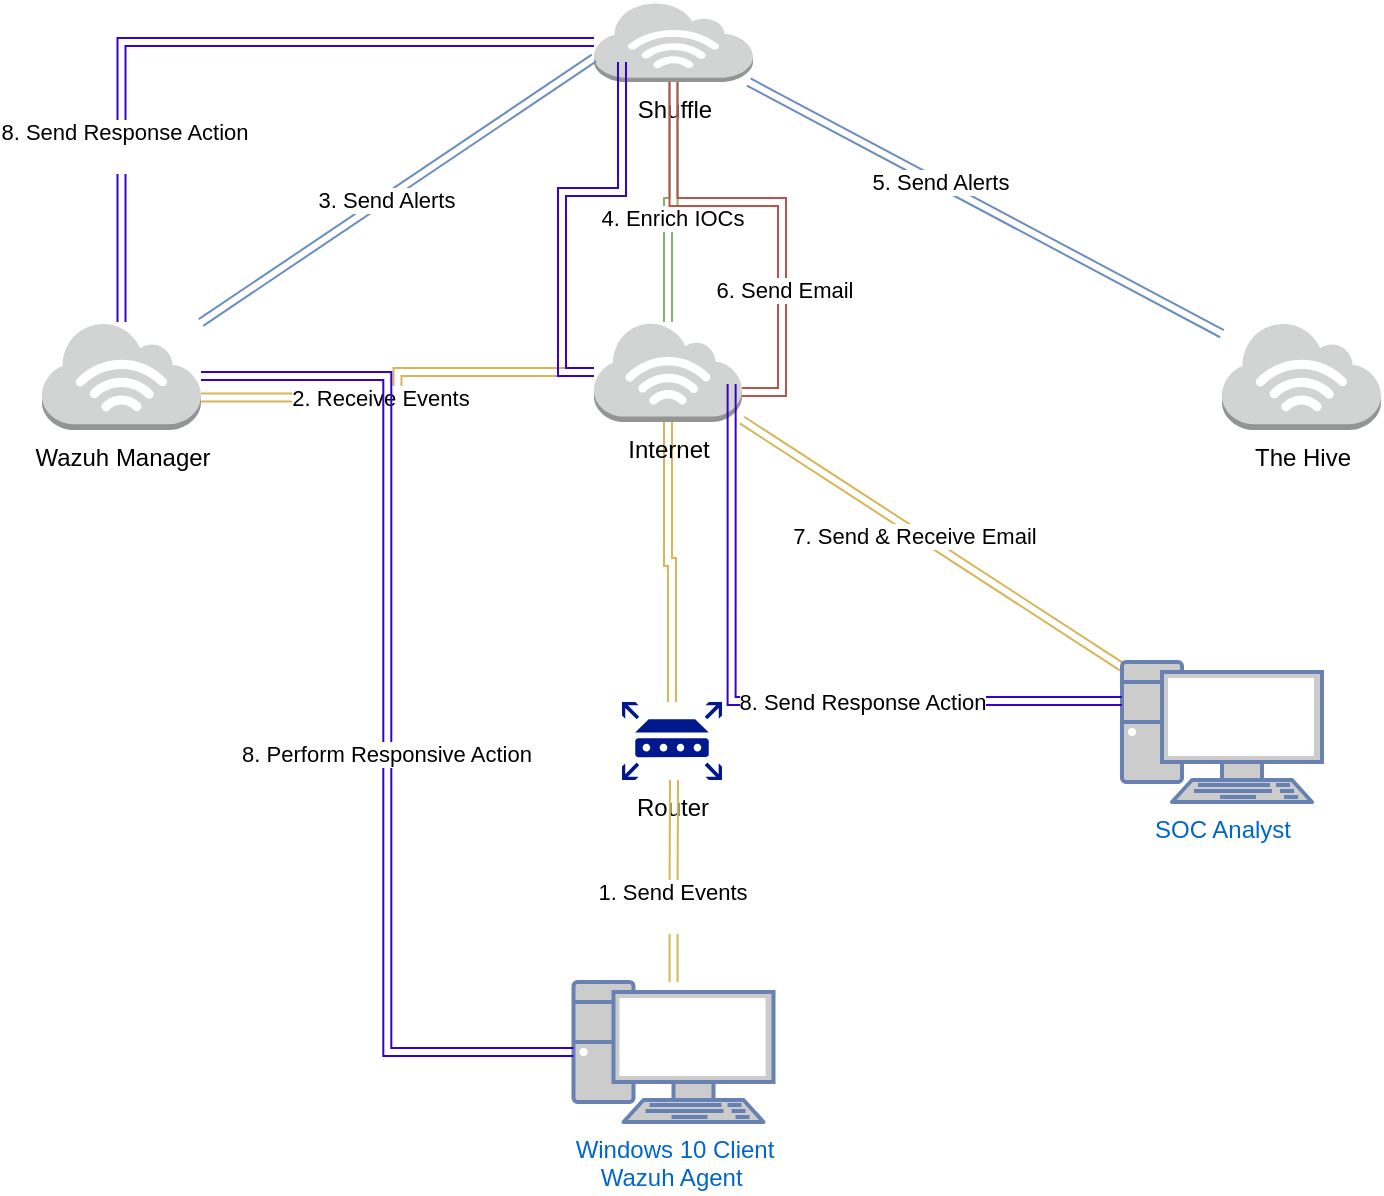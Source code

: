 <mxfile version="24.4.9" type="github">
  <diagram name="Page-1" id="O6B_Zb0vm14IqtCXPeRX">
    <mxGraphModel dx="1434" dy="784" grid="1" gridSize="10" guides="1" tooltips="1" connect="1" arrows="1" fold="1" page="1" pageScale="1" pageWidth="850" pageHeight="1100" math="0" shadow="0">
      <root>
        <mxCell id="0" />
        <mxCell id="1" parent="0" />
        <mxCell id="XZ4pZrW2lOcdoJRMUi_P-1" value="Windows 10 Client&lt;div&gt;Wazuh Agent&amp;nbsp;&lt;/div&gt;" style="fontColor=#0066CC;verticalAlign=top;verticalLabelPosition=bottom;labelPosition=center;align=center;html=1;outlineConnect=0;fillColor=#CCCCCC;strokeColor=#6881B3;gradientColor=none;gradientDirection=north;strokeWidth=2;shape=mxgraph.networks.pc;" vertex="1" parent="1">
          <mxGeometry x="365.75" y="550" width="100" height="70" as="geometry" />
        </mxCell>
        <mxCell id="XZ4pZrW2lOcdoJRMUi_P-11" style="edgeStyle=orthogonalEdgeStyle;rounded=0;orthogonalLoop=1;jettySize=auto;html=1;shape=link;fillColor=#fff2cc;strokeColor=#d6b656;" edge="1" parent="1" source="XZ4pZrW2lOcdoJRMUi_P-2" target="XZ4pZrW2lOcdoJRMUi_P-3">
          <mxGeometry relative="1" as="geometry" />
        </mxCell>
        <mxCell id="XZ4pZrW2lOcdoJRMUi_P-2" value="Router" style="sketch=0;aspect=fixed;pointerEvents=1;shadow=0;dashed=0;html=1;strokeColor=none;labelPosition=center;verticalLabelPosition=bottom;verticalAlign=top;align=center;fillColor=#00188D;shape=mxgraph.mscae.enterprise.router" vertex="1" parent="1">
          <mxGeometry x="390" y="410" width="50" height="39" as="geometry" />
        </mxCell>
        <mxCell id="XZ4pZrW2lOcdoJRMUi_P-23" style="rounded=0;orthogonalLoop=1;jettySize=auto;html=1;shape=link;fillColor=#fff2cc;strokeColor=#d6b656;" edge="1" parent="1" source="XZ4pZrW2lOcdoJRMUi_P-3" target="XZ4pZrW2lOcdoJRMUi_P-8">
          <mxGeometry relative="1" as="geometry" />
        </mxCell>
        <mxCell id="XZ4pZrW2lOcdoJRMUi_P-24" value="7. Send &amp;amp; Receive Email" style="edgeLabel;html=1;align=center;verticalAlign=middle;resizable=0;points=[];" vertex="1" connectable="0" parent="XZ4pZrW2lOcdoJRMUi_P-23">
          <mxGeometry x="-0.092" y="-2" relative="1" as="geometry">
            <mxPoint as="offset" />
          </mxGeometry>
        </mxCell>
        <mxCell id="XZ4pZrW2lOcdoJRMUi_P-3" value="Internet&lt;div&gt;&lt;br&gt;&lt;/div&gt;" style="outlineConnect=0;dashed=0;verticalLabelPosition=bottom;verticalAlign=top;align=center;html=1;shape=mxgraph.aws3.internet_3;fillColor=#D2D3D3;gradientColor=none;" vertex="1" parent="1">
          <mxGeometry x="376" y="220" width="74" height="50" as="geometry" />
        </mxCell>
        <mxCell id="XZ4pZrW2lOcdoJRMUi_P-4" value="&lt;div&gt;Wazuh Manager&lt;/div&gt;&lt;div&gt;&lt;br&gt;&lt;/div&gt;" style="outlineConnect=0;dashed=0;verticalLabelPosition=bottom;verticalAlign=top;align=center;html=1;shape=mxgraph.aws3.internet_3;fillColor=#D2D3D3;gradientColor=none;" vertex="1" parent="1">
          <mxGeometry x="100" y="220" width="79.5" height="54" as="geometry" />
        </mxCell>
        <mxCell id="XZ4pZrW2lOcdoJRMUi_P-5" value="The Hive&lt;div&gt;&lt;br&gt;&lt;/div&gt;" style="outlineConnect=0;dashed=0;verticalLabelPosition=bottom;verticalAlign=top;align=center;html=1;shape=mxgraph.aws3.internet_3;fillColor=#D2D3D3;gradientColor=none;" vertex="1" parent="1">
          <mxGeometry x="690" y="220" width="79.5" height="54" as="geometry" />
        </mxCell>
        <mxCell id="XZ4pZrW2lOcdoJRMUi_P-19" style="rounded=0;orthogonalLoop=1;jettySize=auto;html=1;shape=link;fillColor=#dae8fc;strokeColor=#6c8ebf;" edge="1" parent="1" source="XZ4pZrW2lOcdoJRMUi_P-6" target="XZ4pZrW2lOcdoJRMUi_P-5">
          <mxGeometry relative="1" as="geometry" />
        </mxCell>
        <mxCell id="XZ4pZrW2lOcdoJRMUi_P-20" value="5. Send Alerts" style="edgeLabel;html=1;align=center;verticalAlign=middle;resizable=0;points=[];" vertex="1" connectable="0" parent="XZ4pZrW2lOcdoJRMUi_P-19">
          <mxGeometry x="-0.195" y="1" relative="1" as="geometry">
            <mxPoint as="offset" />
          </mxGeometry>
        </mxCell>
        <mxCell id="XZ4pZrW2lOcdoJRMUi_P-28" style="edgeStyle=orthogonalEdgeStyle;rounded=0;orthogonalLoop=1;jettySize=auto;html=1;shape=link;fillColor=#6a00ff;strokeColor=#3700CC;" edge="1" parent="1" source="XZ4pZrW2lOcdoJRMUi_P-6" target="XZ4pZrW2lOcdoJRMUi_P-4">
          <mxGeometry relative="1" as="geometry" />
        </mxCell>
        <mxCell id="XZ4pZrW2lOcdoJRMUi_P-29" value="8. Send Response Action&lt;div&gt;&lt;br&gt;&lt;/div&gt;" style="edgeLabel;html=1;align=center;verticalAlign=middle;resizable=0;points=[];" vertex="1" connectable="0" parent="XZ4pZrW2lOcdoJRMUi_P-28">
          <mxGeometry x="0.527" y="1" relative="1" as="geometry">
            <mxPoint as="offset" />
          </mxGeometry>
        </mxCell>
        <mxCell id="XZ4pZrW2lOcdoJRMUi_P-6" value="&lt;div&gt;Shuffle&lt;/div&gt;&lt;div&gt;&lt;br&gt;&lt;/div&gt;" style="outlineConnect=0;dashed=0;verticalLabelPosition=bottom;verticalAlign=top;align=center;html=1;shape=mxgraph.aws3.internet_3;fillColor=#D2D3D3;gradientColor=none;" vertex="1" parent="1">
          <mxGeometry x="376" y="60" width="79.5" height="40" as="geometry" />
        </mxCell>
        <mxCell id="XZ4pZrW2lOcdoJRMUi_P-8" value="SOC Analyst&lt;div&gt;&lt;br&gt;&lt;/div&gt;" style="fontColor=#0066CC;verticalAlign=top;verticalLabelPosition=bottom;labelPosition=center;align=center;html=1;outlineConnect=0;fillColor=#CCCCCC;strokeColor=#6881B3;gradientColor=none;gradientDirection=north;strokeWidth=2;shape=mxgraph.networks.pc;" vertex="1" parent="1">
          <mxGeometry x="640" y="390" width="100" height="70" as="geometry" />
        </mxCell>
        <mxCell id="XZ4pZrW2lOcdoJRMUi_P-9" style="edgeStyle=orthogonalEdgeStyle;rounded=0;orthogonalLoop=1;jettySize=auto;html=1;entryX=0.52;entryY=1;entryDx=0;entryDy=0;entryPerimeter=0;startArrow=classic;startFill=1;shape=link;fillColor=#fff2cc;strokeColor=#d6b656;" edge="1" parent="1" source="XZ4pZrW2lOcdoJRMUi_P-1" target="XZ4pZrW2lOcdoJRMUi_P-2">
          <mxGeometry relative="1" as="geometry" />
        </mxCell>
        <mxCell id="XZ4pZrW2lOcdoJRMUi_P-10" value="1. Send Events&lt;div&gt;&lt;br&gt;&lt;/div&gt;" style="edgeLabel;html=1;align=center;verticalAlign=middle;resizable=0;points=[];" vertex="1" connectable="0" parent="XZ4pZrW2lOcdoJRMUi_P-9">
          <mxGeometry x="-0.249" y="1" relative="1" as="geometry">
            <mxPoint as="offset" />
          </mxGeometry>
        </mxCell>
        <mxCell id="XZ4pZrW2lOcdoJRMUi_P-12" style="edgeStyle=orthogonalEdgeStyle;rounded=0;orthogonalLoop=1;jettySize=auto;html=1;entryX=1;entryY=0.7;entryDx=0;entryDy=0;entryPerimeter=0;shape=link;fillColor=#fff2cc;strokeColor=#d6b656;" edge="1" parent="1" source="XZ4pZrW2lOcdoJRMUi_P-3" target="XZ4pZrW2lOcdoJRMUi_P-4">
          <mxGeometry relative="1" as="geometry" />
        </mxCell>
        <mxCell id="XZ4pZrW2lOcdoJRMUi_P-13" value="2. Receive Events" style="edgeLabel;html=1;align=center;verticalAlign=middle;resizable=0;points=[];" vertex="1" connectable="0" parent="XZ4pZrW2lOcdoJRMUi_P-12">
          <mxGeometry x="0.146" relative="1" as="geometry">
            <mxPoint as="offset" />
          </mxGeometry>
        </mxCell>
        <mxCell id="XZ4pZrW2lOcdoJRMUi_P-15" style="rounded=0;orthogonalLoop=1;jettySize=auto;html=1;entryX=0;entryY=0.7;entryDx=0;entryDy=0;entryPerimeter=0;shape=link;fillColor=#dae8fc;strokeColor=#6c8ebf;" edge="1" parent="1" source="XZ4pZrW2lOcdoJRMUi_P-4" target="XZ4pZrW2lOcdoJRMUi_P-6">
          <mxGeometry relative="1" as="geometry" />
        </mxCell>
        <mxCell id="XZ4pZrW2lOcdoJRMUi_P-16" value="3. Send Alerts" style="edgeLabel;html=1;align=center;verticalAlign=middle;resizable=0;points=[];" vertex="1" connectable="0" parent="XZ4pZrW2lOcdoJRMUi_P-15">
          <mxGeometry x="-0.063" y="-1" relative="1" as="geometry">
            <mxPoint as="offset" />
          </mxGeometry>
        </mxCell>
        <mxCell id="XZ4pZrW2lOcdoJRMUi_P-17" style="edgeStyle=orthogonalEdgeStyle;rounded=0;orthogonalLoop=1;jettySize=auto;html=1;entryX=0.5;entryY=1;entryDx=0;entryDy=0;entryPerimeter=0;shape=link;fillColor=#d5e8d4;strokeColor=#82b366;" edge="1" parent="1" source="XZ4pZrW2lOcdoJRMUi_P-3" target="XZ4pZrW2lOcdoJRMUi_P-6">
          <mxGeometry relative="1" as="geometry" />
        </mxCell>
        <mxCell id="XZ4pZrW2lOcdoJRMUi_P-18" value="4. Enrich IOCs" style="edgeLabel;html=1;align=center;verticalAlign=middle;resizable=0;points=[];" vertex="1" connectable="0" parent="XZ4pZrW2lOcdoJRMUi_P-17">
          <mxGeometry x="-0.15" y="-2" relative="1" as="geometry">
            <mxPoint as="offset" />
          </mxGeometry>
        </mxCell>
        <mxCell id="XZ4pZrW2lOcdoJRMUi_P-21" style="rounded=0;orthogonalLoop=1;jettySize=auto;html=1;entryX=1;entryY=0.7;entryDx=0;entryDy=0;entryPerimeter=0;edgeStyle=orthogonalEdgeStyle;fillColor=#f8cecc;strokeColor=#b85450;shape=link;" edge="1" parent="1" source="XZ4pZrW2lOcdoJRMUi_P-6" target="XZ4pZrW2lOcdoJRMUi_P-3">
          <mxGeometry relative="1" as="geometry" />
        </mxCell>
        <mxCell id="XZ4pZrW2lOcdoJRMUi_P-22" value="6. Send Email" style="edgeLabel;html=1;align=center;verticalAlign=middle;resizable=0;points=[];" vertex="1" connectable="0" parent="XZ4pZrW2lOcdoJRMUi_P-21">
          <mxGeometry x="0.379" y="1" relative="1" as="geometry">
            <mxPoint as="offset" />
          </mxGeometry>
        </mxCell>
        <mxCell id="XZ4pZrW2lOcdoJRMUi_P-25" style="edgeStyle=orthogonalEdgeStyle;rounded=0;orthogonalLoop=1;jettySize=auto;html=1;entryX=0.93;entryY=0.93;entryDx=0;entryDy=0;entryPerimeter=0;shape=link;fillColor=#6a00ff;strokeColor=#3700CC;" edge="1" parent="1">
          <mxGeometry relative="1" as="geometry">
            <mxPoint x="640" y="409.5" as="sourcePoint" />
            <mxPoint x="444.82" y="251" as="targetPoint" />
            <Array as="points">
              <mxPoint x="445" y="410" />
            </Array>
          </mxGeometry>
        </mxCell>
        <mxCell id="XZ4pZrW2lOcdoJRMUi_P-26" value="8. Send Response Action" style="edgeLabel;html=1;align=center;verticalAlign=middle;resizable=0;points=[];" vertex="1" connectable="0" parent="XZ4pZrW2lOcdoJRMUi_P-25">
          <mxGeometry x="-0.265" relative="1" as="geometry">
            <mxPoint as="offset" />
          </mxGeometry>
        </mxCell>
        <mxCell id="XZ4pZrW2lOcdoJRMUi_P-27" style="edgeStyle=orthogonalEdgeStyle;rounded=0;orthogonalLoop=1;jettySize=auto;html=1;entryX=0.176;entryY=0.75;entryDx=0;entryDy=0;entryPerimeter=0;shape=link;fillColor=#6a00ff;strokeColor=#3700CC;" edge="1" parent="1" source="XZ4pZrW2lOcdoJRMUi_P-3" target="XZ4pZrW2lOcdoJRMUi_P-6">
          <mxGeometry relative="1" as="geometry">
            <Array as="points">
              <mxPoint x="360" y="245" />
              <mxPoint x="360" y="155" />
              <mxPoint x="390" y="155" />
            </Array>
          </mxGeometry>
        </mxCell>
        <mxCell id="XZ4pZrW2lOcdoJRMUi_P-30" style="edgeStyle=orthogonalEdgeStyle;rounded=0;orthogonalLoop=1;jettySize=auto;html=1;entryX=0;entryY=0.5;entryDx=0;entryDy=0;entryPerimeter=0;shape=link;fillColor=#6a00ff;strokeColor=#3700CC;" edge="1" parent="1" source="XZ4pZrW2lOcdoJRMUi_P-4" target="XZ4pZrW2lOcdoJRMUi_P-1">
          <mxGeometry relative="1" as="geometry" />
        </mxCell>
        <mxCell id="XZ4pZrW2lOcdoJRMUi_P-31" value="8. Perform Responsive Action" style="edgeLabel;html=1;align=center;verticalAlign=middle;resizable=0;points=[];" vertex="1" connectable="0" parent="XZ4pZrW2lOcdoJRMUi_P-30">
          <mxGeometry x="0.073" y="-1" relative="1" as="geometry">
            <mxPoint as="offset" />
          </mxGeometry>
        </mxCell>
      </root>
    </mxGraphModel>
  </diagram>
</mxfile>
